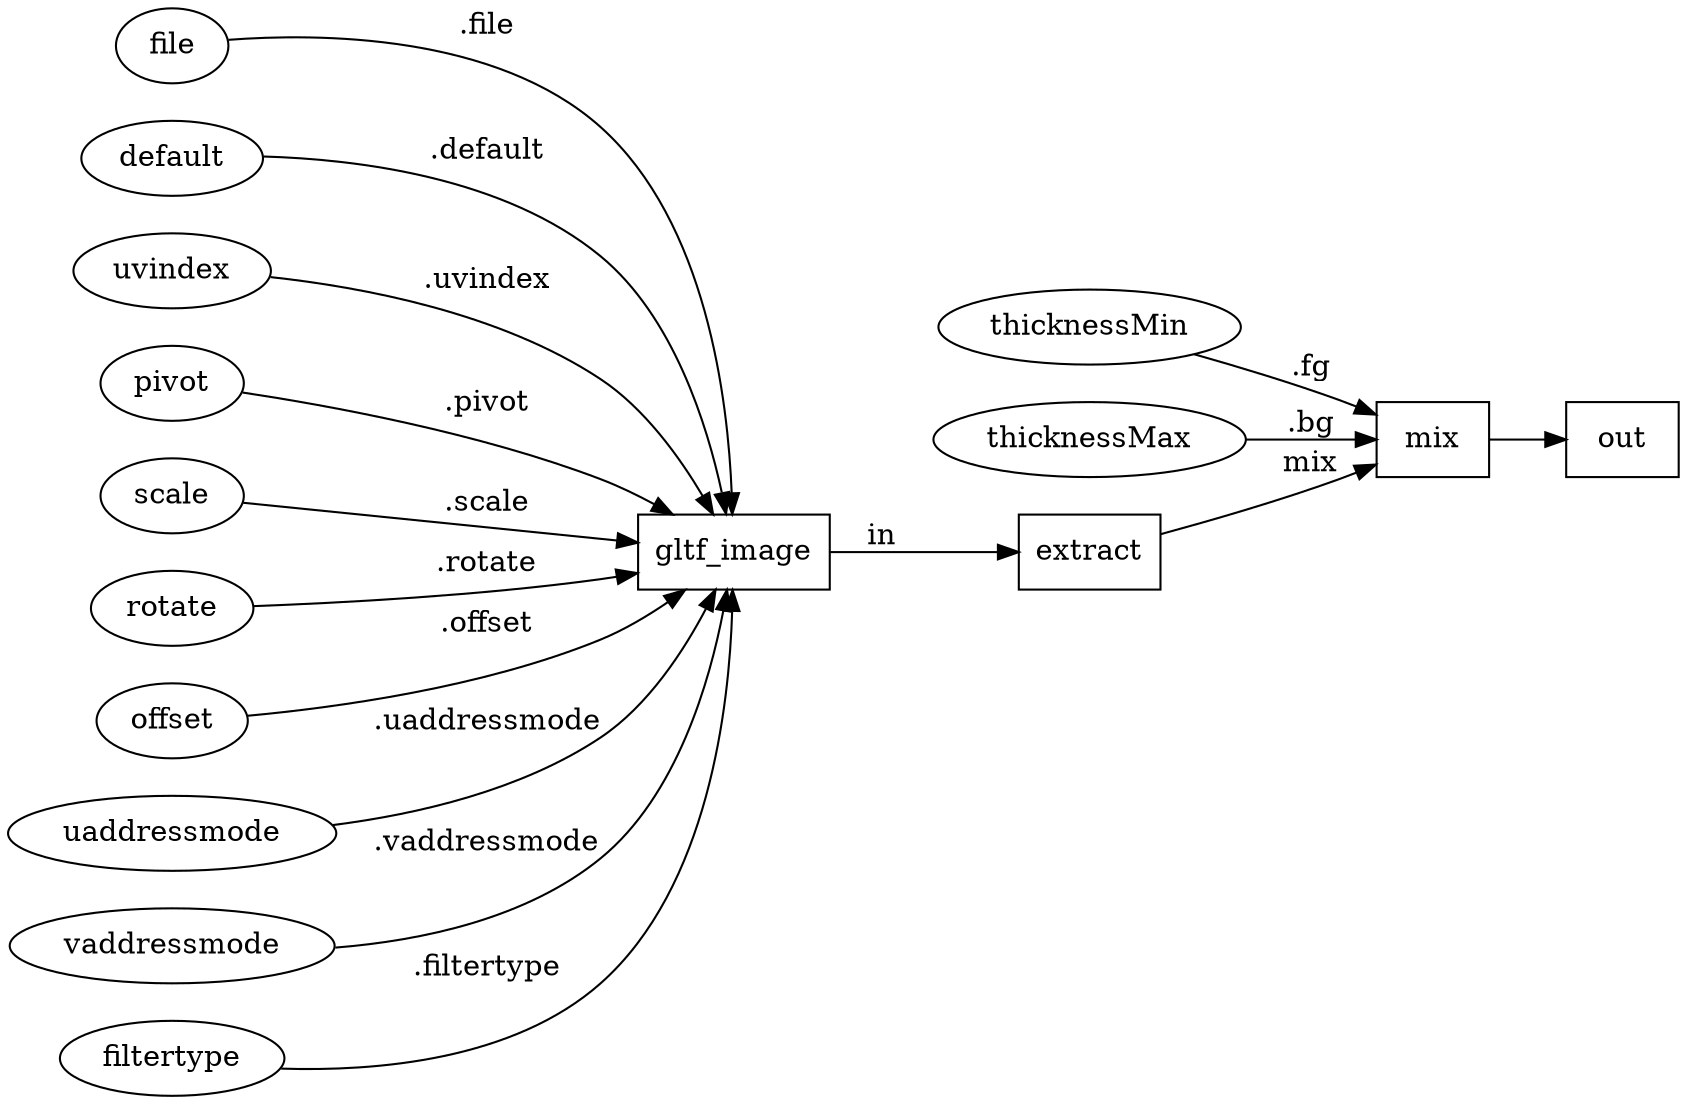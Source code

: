 digraph {
  rankdir = LR;
    NG_gltf_iridescence_thickness_float_1_0_mixThickness [label= "mix"];
    NG_gltf_iridescence_thickness_float_1_0_mixThickness[shape = box];
    NG_gltf_iridescence_thickness_float_1_0_mixThickness ->     NG_gltf_iridescence_thickness_float_1_0_out;
    NG_gltf_iridescence_thickness_float_1_0_out [label= "out"];
    NG_gltf_iridescence_thickness_float_1_0_out[shape = box]; 
    NG_gltf_iridescence_thickness_float_1_0_thicknessMinINT [label="thicknessMin"];
    NG_gltf_iridescence_thickness_float_1_0_thicknessMinINT [shape = ellipse];
    NG_gltf_iridescence_thickness_float_1_0_mixThickness [label="mix"];
    NG_gltf_iridescence_thickness_float_1_0_thicknessMinINT -> NG_gltf_iridescence_thickness_float_1_0_mixThickness [label=".fg"];
    NG_gltf_iridescence_thickness_float_1_0_thicknessMaxINT [label="thicknessMax"];
    NG_gltf_iridescence_thickness_float_1_0_thicknessMaxINT [shape = ellipse];
    NG_gltf_iridescence_thickness_float_1_0_mixThickness [label="mix"];
    NG_gltf_iridescence_thickness_float_1_0_thicknessMaxINT -> NG_gltf_iridescence_thickness_float_1_0_mixThickness [label=".bg"];
    NG_gltf_iridescence_thickness_float_1_0_extract [label= "extract"];
    NG_gltf_iridescence_thickness_float_1_0_extract[shape = box];
    NG_gltf_iridescence_thickness_float_1_0_extract ->     NG_gltf_iridescence_thickness_float_1_0_mixThickness [label= "mix"];
    NG_gltf_iridescence_thickness_float_1_0_mixThickness [label= "mix"];
    NG_gltf_iridescence_thickness_float_1_0_mixThickness[shape = box]; 
    NG_gltf_iridescence_thickness_float_1_0_thickness_image [label= "gltf_image"];
    NG_gltf_iridescence_thickness_float_1_0_thickness_image[shape = box];
    NG_gltf_iridescence_thickness_float_1_0_thickness_image ->     NG_gltf_iridescence_thickness_float_1_0_extract [label= "in"];
    NG_gltf_iridescence_thickness_float_1_0_extract [label= "extract"];
    NG_gltf_iridescence_thickness_float_1_0_extract[shape = box]; 
    NG_gltf_iridescence_thickness_float_1_0_fileINT [label="file"];
    NG_gltf_iridescence_thickness_float_1_0_fileINT [shape = ellipse];
    NG_gltf_iridescence_thickness_float_1_0_thickness_image [label="gltf_image"];
    NG_gltf_iridescence_thickness_float_1_0_fileINT -> NG_gltf_iridescence_thickness_float_1_0_thickness_image [label=".file"];
    NG_gltf_iridescence_thickness_float_1_0_defaultINT [label="default"];
    NG_gltf_iridescence_thickness_float_1_0_defaultINT [shape = ellipse];
    NG_gltf_iridescence_thickness_float_1_0_thickness_image [label="gltf_image"];
    NG_gltf_iridescence_thickness_float_1_0_defaultINT -> NG_gltf_iridescence_thickness_float_1_0_thickness_image [label=".default"];
    NG_gltf_iridescence_thickness_float_1_0_uvindexINT [label="uvindex"];
    NG_gltf_iridescence_thickness_float_1_0_uvindexINT [shape = ellipse];
    NG_gltf_iridescence_thickness_float_1_0_thickness_image [label="gltf_image"];
    NG_gltf_iridescence_thickness_float_1_0_uvindexINT -> NG_gltf_iridescence_thickness_float_1_0_thickness_image [label=".uvindex"];
    NG_gltf_iridescence_thickness_float_1_0_pivotINT [label="pivot"];
    NG_gltf_iridescence_thickness_float_1_0_pivotINT [shape = ellipse];
    NG_gltf_iridescence_thickness_float_1_0_thickness_image [label="gltf_image"];
    NG_gltf_iridescence_thickness_float_1_0_pivotINT -> NG_gltf_iridescence_thickness_float_1_0_thickness_image [label=".pivot"];
    NG_gltf_iridescence_thickness_float_1_0_scaleINT [label="scale"];
    NG_gltf_iridescence_thickness_float_1_0_scaleINT [shape = ellipse];
    NG_gltf_iridescence_thickness_float_1_0_thickness_image [label="gltf_image"];
    NG_gltf_iridescence_thickness_float_1_0_scaleINT -> NG_gltf_iridescence_thickness_float_1_0_thickness_image [label=".scale"];
    NG_gltf_iridescence_thickness_float_1_0_rotateINT [label="rotate"];
    NG_gltf_iridescence_thickness_float_1_0_rotateINT [shape = ellipse];
    NG_gltf_iridescence_thickness_float_1_0_thickness_image [label="gltf_image"];
    NG_gltf_iridescence_thickness_float_1_0_rotateINT -> NG_gltf_iridescence_thickness_float_1_0_thickness_image [label=".rotate"];
    NG_gltf_iridescence_thickness_float_1_0_offsetINT [label="offset"];
    NG_gltf_iridescence_thickness_float_1_0_offsetINT [shape = ellipse];
    NG_gltf_iridescence_thickness_float_1_0_thickness_image [label="gltf_image"];
    NG_gltf_iridescence_thickness_float_1_0_offsetINT -> NG_gltf_iridescence_thickness_float_1_0_thickness_image [label=".offset"];
    NG_gltf_iridescence_thickness_float_1_0_uaddressmodeINT [label="uaddressmode"];
    NG_gltf_iridescence_thickness_float_1_0_uaddressmodeINT [shape = ellipse];
    NG_gltf_iridescence_thickness_float_1_0_thickness_image [label="gltf_image"];
    NG_gltf_iridescence_thickness_float_1_0_uaddressmodeINT -> NG_gltf_iridescence_thickness_float_1_0_thickness_image [label=".uaddressmode"];
    NG_gltf_iridescence_thickness_float_1_0_vaddressmodeINT [label="vaddressmode"];
    NG_gltf_iridescence_thickness_float_1_0_vaddressmodeINT [shape = ellipse];
    NG_gltf_iridescence_thickness_float_1_0_thickness_image [label="gltf_image"];
    NG_gltf_iridescence_thickness_float_1_0_vaddressmodeINT -> NG_gltf_iridescence_thickness_float_1_0_thickness_image [label=".vaddressmode"];
    NG_gltf_iridescence_thickness_float_1_0_filtertypeINT [label="filtertype"];
    NG_gltf_iridescence_thickness_float_1_0_filtertypeINT [shape = ellipse];
    NG_gltf_iridescence_thickness_float_1_0_thickness_image [label="gltf_image"];
    NG_gltf_iridescence_thickness_float_1_0_filtertypeINT -> NG_gltf_iridescence_thickness_float_1_0_thickness_image [label=".filtertype"];
}
